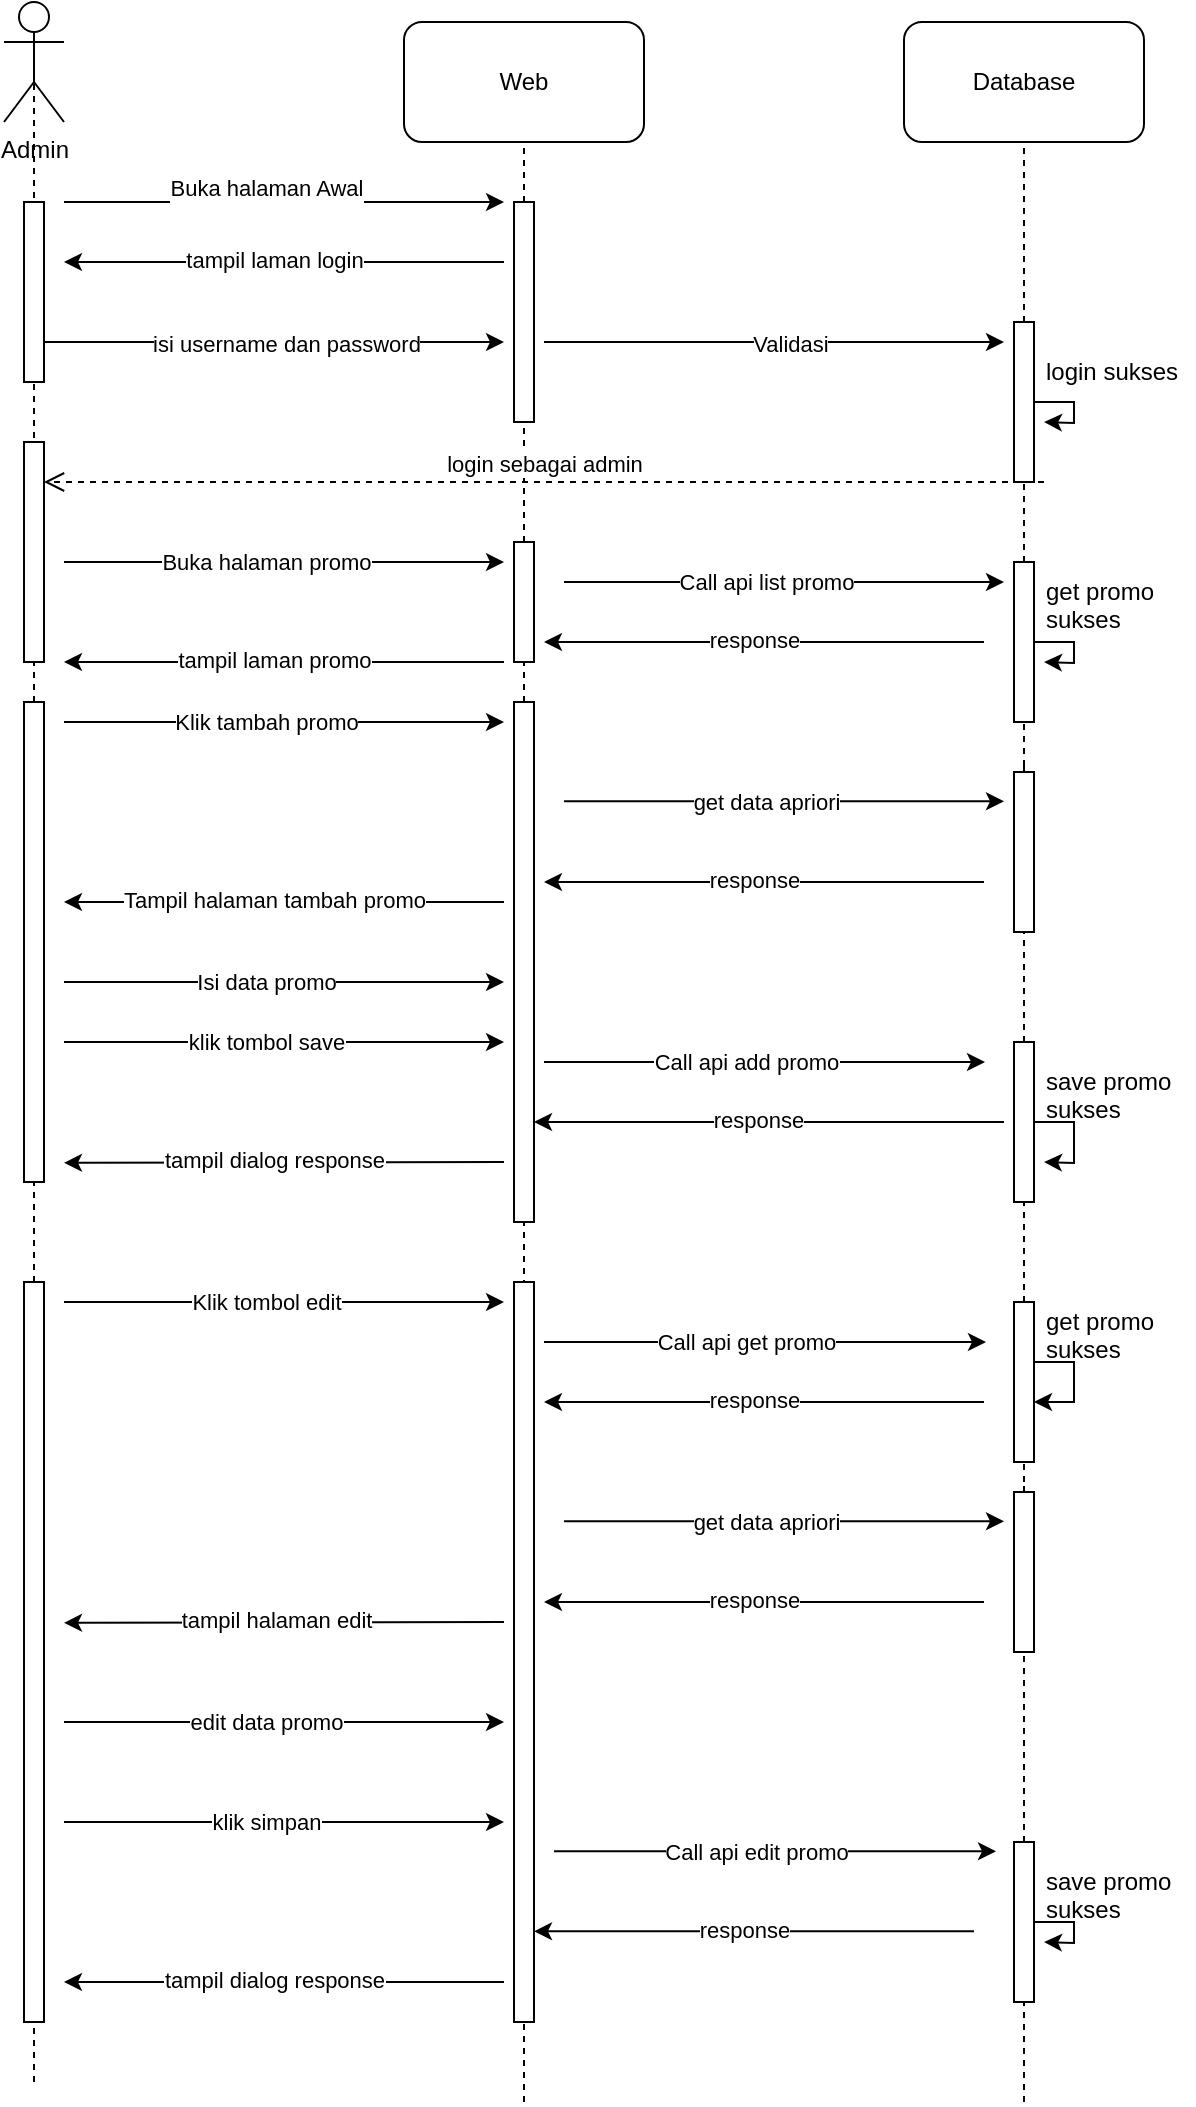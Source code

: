 <mxfile version="24.6.4" type="github">
  <diagram name="Page-1" id="vzhOR2eHgaGLr1CNi9pj">
    <mxGraphModel dx="1430" dy="782" grid="1" gridSize="10" guides="1" tooltips="1" connect="1" arrows="1" fold="1" page="1" pageScale="1" pageWidth="850" pageHeight="1100" math="0" shadow="0">
      <root>
        <mxCell id="0" />
        <mxCell id="1" parent="0" />
        <mxCell id="qMm-3vZ8i6C3AjNv5jlR-77" value="&lt;div&gt;Admin&lt;/div&gt;&lt;div&gt;&lt;br&gt;&lt;/div&gt;" style="shape=umlActor;verticalLabelPosition=bottom;verticalAlign=top;html=1;outlineConnect=0;" vertex="1" parent="1">
          <mxGeometry x="70" width="30" height="60" as="geometry" />
        </mxCell>
        <mxCell id="qMm-3vZ8i6C3AjNv5jlR-78" value="" style="endArrow=none;dashed=1;html=1;rounded=0;entryX=0.5;entryY=0.5;entryDx=0;entryDy=0;entryPerimeter=0;" edge="1" parent="1" source="qMm-3vZ8i6C3AjNv5jlR-120" target="qMm-3vZ8i6C3AjNv5jlR-77">
          <mxGeometry width="50" height="50" relative="1" as="geometry">
            <mxPoint x="85" y="580" as="sourcePoint" />
            <mxPoint x="320" y="80" as="targetPoint" />
          </mxGeometry>
        </mxCell>
        <mxCell id="qMm-3vZ8i6C3AjNv5jlR-79" value="" style="rounded=0;whiteSpace=wrap;html=1;" vertex="1" parent="1">
          <mxGeometry x="80" y="100" width="10" height="90" as="geometry" />
        </mxCell>
        <mxCell id="qMm-3vZ8i6C3AjNv5jlR-80" value="" style="endArrow=classic;html=1;rounded=0;" edge="1" parent="1">
          <mxGeometry width="50" height="50" relative="1" as="geometry">
            <mxPoint x="100" y="100" as="sourcePoint" />
            <mxPoint x="320" y="100" as="targetPoint" />
          </mxGeometry>
        </mxCell>
        <mxCell id="qMm-3vZ8i6C3AjNv5jlR-81" value="&lt;div&gt;Buka halaman Awal&lt;/div&gt;&lt;div&gt;&lt;br&gt;&lt;/div&gt;" style="edgeLabel;html=1;align=center;verticalAlign=middle;resizable=0;points=[];" connectable="0" vertex="1" parent="qMm-3vZ8i6C3AjNv5jlR-80">
          <mxGeometry x="-0.305" relative="1" as="geometry">
            <mxPoint x="24" as="offset" />
          </mxGeometry>
        </mxCell>
        <mxCell id="qMm-3vZ8i6C3AjNv5jlR-82" value="Web" style="rounded=1;whiteSpace=wrap;html=1;" vertex="1" parent="1">
          <mxGeometry x="270" y="10" width="120" height="60" as="geometry" />
        </mxCell>
        <mxCell id="qMm-3vZ8i6C3AjNv5jlR-83" value="" style="endArrow=none;dashed=1;html=1;rounded=0;entryX=0.5;entryY=1;entryDx=0;entryDy=0;" edge="1" parent="1" source="qMm-3vZ8i6C3AjNv5jlR-85" target="qMm-3vZ8i6C3AjNv5jlR-82">
          <mxGeometry width="50" height="50" relative="1" as="geometry">
            <mxPoint x="330" y="330" as="sourcePoint" />
            <mxPoint x="340" y="90" as="targetPoint" />
          </mxGeometry>
        </mxCell>
        <mxCell id="qMm-3vZ8i6C3AjNv5jlR-84" value="" style="endArrow=none;dashed=1;html=1;rounded=0;entryX=0.5;entryY=1;entryDx=0;entryDy=0;" edge="1" parent="1" source="qMm-3vZ8i6C3AjNv5jlR-100" target="qMm-3vZ8i6C3AjNv5jlR-85">
          <mxGeometry width="50" height="50" relative="1" as="geometry">
            <mxPoint x="330" y="440" as="sourcePoint" />
            <mxPoint x="330" y="70" as="targetPoint" />
          </mxGeometry>
        </mxCell>
        <mxCell id="qMm-3vZ8i6C3AjNv5jlR-85" value="" style="rounded=0;whiteSpace=wrap;html=1;" vertex="1" parent="1">
          <mxGeometry x="325" y="100" width="10" height="110" as="geometry" />
        </mxCell>
        <mxCell id="qMm-3vZ8i6C3AjNv5jlR-86" value="Database" style="rounded=1;whiteSpace=wrap;html=1;" vertex="1" parent="1">
          <mxGeometry x="520" y="10" width="120" height="60" as="geometry" />
        </mxCell>
        <mxCell id="qMm-3vZ8i6C3AjNv5jlR-87" value="" style="endArrow=none;dashed=1;html=1;rounded=0;entryX=0.5;entryY=1;entryDx=0;entryDy=0;" edge="1" parent="1" source="qMm-3vZ8i6C3AjNv5jlR-89" target="qMm-3vZ8i6C3AjNv5jlR-86">
          <mxGeometry width="50" height="50" relative="1" as="geometry">
            <mxPoint x="580" y="390" as="sourcePoint" />
            <mxPoint x="440" y="160" as="targetPoint" />
          </mxGeometry>
        </mxCell>
        <mxCell id="qMm-3vZ8i6C3AjNv5jlR-88" style="edgeStyle=orthogonalEdgeStyle;rounded=0;orthogonalLoop=1;jettySize=auto;html=1;" edge="1" parent="1" source="qMm-3vZ8i6C3AjNv5jlR-89">
          <mxGeometry relative="1" as="geometry">
            <mxPoint x="590" y="210" as="targetPoint" />
          </mxGeometry>
        </mxCell>
        <mxCell id="qMm-3vZ8i6C3AjNv5jlR-89" value="" style="rounded=0;whiteSpace=wrap;html=1;" vertex="1" parent="1">
          <mxGeometry x="575" y="160" width="10" height="80" as="geometry" />
        </mxCell>
        <mxCell id="qMm-3vZ8i6C3AjNv5jlR-90" value="" style="endArrow=classic;html=1;rounded=0;" edge="1" parent="1">
          <mxGeometry width="50" height="50" relative="1" as="geometry">
            <mxPoint x="90" y="170" as="sourcePoint" />
            <mxPoint x="320" y="170" as="targetPoint" />
          </mxGeometry>
        </mxCell>
        <mxCell id="qMm-3vZ8i6C3AjNv5jlR-91" value="isi username dan password" style="edgeLabel;html=1;align=center;verticalAlign=middle;resizable=0;points=[];" connectable="0" vertex="1" parent="qMm-3vZ8i6C3AjNv5jlR-90">
          <mxGeometry x="0.049" y="-1" relative="1" as="geometry">
            <mxPoint as="offset" />
          </mxGeometry>
        </mxCell>
        <mxCell id="qMm-3vZ8i6C3AjNv5jlR-92" value="" style="rounded=0;whiteSpace=wrap;html=1;" vertex="1" parent="1">
          <mxGeometry x="80" y="220" width="10" height="110" as="geometry" />
        </mxCell>
        <mxCell id="qMm-3vZ8i6C3AjNv5jlR-93" value="" style="endArrow=classic;html=1;rounded=0;" edge="1" parent="1">
          <mxGeometry width="50" height="50" relative="1" as="geometry">
            <mxPoint x="320" y="130" as="sourcePoint" />
            <mxPoint x="100" y="130" as="targetPoint" />
          </mxGeometry>
        </mxCell>
        <mxCell id="qMm-3vZ8i6C3AjNv5jlR-94" value="&lt;div&gt;tampil laman login&lt;/div&gt;" style="edgeLabel;html=1;align=center;verticalAlign=middle;resizable=0;points=[];" connectable="0" vertex="1" parent="qMm-3vZ8i6C3AjNv5jlR-93">
          <mxGeometry x="0.049" y="-1" relative="1" as="geometry">
            <mxPoint as="offset" />
          </mxGeometry>
        </mxCell>
        <mxCell id="qMm-3vZ8i6C3AjNv5jlR-95" value="" style="endArrow=classic;html=1;rounded=0;" edge="1" parent="1">
          <mxGeometry width="50" height="50" relative="1" as="geometry">
            <mxPoint x="340" y="170" as="sourcePoint" />
            <mxPoint x="570" y="170" as="targetPoint" />
          </mxGeometry>
        </mxCell>
        <mxCell id="qMm-3vZ8i6C3AjNv5jlR-96" value="&lt;div&gt;Validasi&lt;/div&gt;" style="edgeLabel;html=1;align=center;verticalAlign=middle;resizable=0;points=[];" connectable="0" vertex="1" parent="qMm-3vZ8i6C3AjNv5jlR-95">
          <mxGeometry x="-0.372" y="-1" relative="1" as="geometry">
            <mxPoint x="51" as="offset" />
          </mxGeometry>
        </mxCell>
        <mxCell id="qMm-3vZ8i6C3AjNv5jlR-97" value="" style="endArrow=none;dashed=1;html=1;rounded=0;entryX=0.5;entryY=1;entryDx=0;entryDy=0;" edge="1" parent="1" source="qMm-3vZ8i6C3AjNv5jlR-129" target="qMm-3vZ8i6C3AjNv5jlR-89">
          <mxGeometry width="50" height="50" relative="1" as="geometry">
            <mxPoint x="580" y="580" as="sourcePoint" />
            <mxPoint x="320" y="190" as="targetPoint" />
          </mxGeometry>
        </mxCell>
        <mxCell id="qMm-3vZ8i6C3AjNv5jlR-98" value="login sukses" style="text;strokeColor=none;fillColor=none;align=left;verticalAlign=middle;spacingLeft=4;spacingRight=4;overflow=hidden;points=[[0,0.5],[1,0.5]];portConstraint=eastwest;rotatable=0;whiteSpace=wrap;html=1;" vertex="1" parent="1">
          <mxGeometry x="585" y="170" width="80" height="30" as="geometry" />
        </mxCell>
        <mxCell id="qMm-3vZ8i6C3AjNv5jlR-99" value="" style="endArrow=none;dashed=1;html=1;rounded=0;entryX=0.5;entryY=1;entryDx=0;entryDy=0;" edge="1" parent="1" source="qMm-3vZ8i6C3AjNv5jlR-109" target="qMm-3vZ8i6C3AjNv5jlR-100">
          <mxGeometry width="50" height="50" relative="1" as="geometry">
            <mxPoint x="330" y="440" as="sourcePoint" />
            <mxPoint x="330" y="180" as="targetPoint" />
          </mxGeometry>
        </mxCell>
        <mxCell id="qMm-3vZ8i6C3AjNv5jlR-100" value="" style="rounded=0;whiteSpace=wrap;html=1;" vertex="1" parent="1">
          <mxGeometry x="325" y="270" width="10" height="60" as="geometry" />
        </mxCell>
        <mxCell id="qMm-3vZ8i6C3AjNv5jlR-101" value="&lt;div&gt;login sebagai admin&lt;/div&gt;" style="html=1;verticalAlign=bottom;endArrow=open;dashed=1;endSize=8;curved=0;rounded=0;entryX=1;entryY=0;entryDx=0;entryDy=0;" edge="1" parent="1">
          <mxGeometry relative="1" as="geometry">
            <mxPoint x="590" y="240" as="sourcePoint" />
            <mxPoint x="90" y="240" as="targetPoint" />
          </mxGeometry>
        </mxCell>
        <mxCell id="qMm-3vZ8i6C3AjNv5jlR-102" value="" style="endArrow=classic;html=1;rounded=0;" edge="1" parent="1">
          <mxGeometry width="50" height="50" relative="1" as="geometry">
            <mxPoint x="100" y="280" as="sourcePoint" />
            <mxPoint x="320" y="280" as="targetPoint" />
          </mxGeometry>
        </mxCell>
        <mxCell id="qMm-3vZ8i6C3AjNv5jlR-103" value="&lt;div&gt;Buka halaman promo&lt;br&gt;&lt;/div&gt;" style="edgeLabel;html=1;align=center;verticalAlign=middle;resizable=0;points=[];" connectable="0" vertex="1" parent="qMm-3vZ8i6C3AjNv5jlR-102">
          <mxGeometry x="-0.305" relative="1" as="geometry">
            <mxPoint x="24" as="offset" />
          </mxGeometry>
        </mxCell>
        <mxCell id="qMm-3vZ8i6C3AjNv5jlR-104" value="" style="endArrow=classic;html=1;rounded=0;" edge="1" parent="1">
          <mxGeometry width="50" height="50" relative="1" as="geometry">
            <mxPoint x="320" y="330" as="sourcePoint" />
            <mxPoint x="100" y="330" as="targetPoint" />
          </mxGeometry>
        </mxCell>
        <mxCell id="qMm-3vZ8i6C3AjNv5jlR-105" value="&lt;div&gt;tampil laman promo&lt;/div&gt;" style="edgeLabel;html=1;align=center;verticalAlign=middle;resizable=0;points=[];" connectable="0" vertex="1" parent="qMm-3vZ8i6C3AjNv5jlR-104">
          <mxGeometry x="0.049" y="-1" relative="1" as="geometry">
            <mxPoint as="offset" />
          </mxGeometry>
        </mxCell>
        <mxCell id="qMm-3vZ8i6C3AjNv5jlR-106" value="" style="endArrow=classic;html=1;rounded=0;" edge="1" parent="1">
          <mxGeometry width="50" height="50" relative="1" as="geometry">
            <mxPoint x="100" y="360" as="sourcePoint" />
            <mxPoint x="320" y="360" as="targetPoint" />
          </mxGeometry>
        </mxCell>
        <mxCell id="qMm-3vZ8i6C3AjNv5jlR-107" value="Klik tambah promo" style="edgeLabel;html=1;align=center;verticalAlign=middle;resizable=0;points=[];" connectable="0" vertex="1" parent="qMm-3vZ8i6C3AjNv5jlR-106">
          <mxGeometry x="-0.305" relative="1" as="geometry">
            <mxPoint x="24" as="offset" />
          </mxGeometry>
        </mxCell>
        <mxCell id="qMm-3vZ8i6C3AjNv5jlR-108" value="" style="endArrow=none;dashed=1;html=1;rounded=0;entryX=0.5;entryY=1;entryDx=0;entryDy=0;" edge="1" parent="1">
          <mxGeometry width="50" height="50" relative="1" as="geometry">
            <mxPoint x="330" y="1050" as="sourcePoint" />
            <mxPoint x="330" y="610" as="targetPoint" />
          </mxGeometry>
        </mxCell>
        <mxCell id="qMm-3vZ8i6C3AjNv5jlR-109" value="" style="rounded=0;whiteSpace=wrap;html=1;" vertex="1" parent="1">
          <mxGeometry x="325" y="350" width="10" height="260" as="geometry" />
        </mxCell>
        <mxCell id="qMm-3vZ8i6C3AjNv5jlR-110" value="" style="endArrow=classic;html=1;rounded=0;" edge="1" parent="1">
          <mxGeometry width="50" height="50" relative="1" as="geometry">
            <mxPoint x="320" y="450" as="sourcePoint" />
            <mxPoint x="100" y="450" as="targetPoint" />
          </mxGeometry>
        </mxCell>
        <mxCell id="qMm-3vZ8i6C3AjNv5jlR-111" value="Tampil halaman tambah promo" style="edgeLabel;html=1;align=center;verticalAlign=middle;resizable=0;points=[];" connectable="0" vertex="1" parent="qMm-3vZ8i6C3AjNv5jlR-110">
          <mxGeometry x="0.049" y="-1" relative="1" as="geometry">
            <mxPoint as="offset" />
          </mxGeometry>
        </mxCell>
        <mxCell id="qMm-3vZ8i6C3AjNv5jlR-112" value="" style="endArrow=classic;html=1;rounded=0;" edge="1" parent="1">
          <mxGeometry width="50" height="50" relative="1" as="geometry">
            <mxPoint x="100" y="490" as="sourcePoint" />
            <mxPoint x="320" y="490" as="targetPoint" />
          </mxGeometry>
        </mxCell>
        <mxCell id="qMm-3vZ8i6C3AjNv5jlR-113" value="&lt;div&gt;Isi data promo&lt;/div&gt;" style="edgeLabel;html=1;align=center;verticalAlign=middle;resizable=0;points=[];" connectable="0" vertex="1" parent="qMm-3vZ8i6C3AjNv5jlR-112">
          <mxGeometry x="-0.305" relative="1" as="geometry">
            <mxPoint x="24" as="offset" />
          </mxGeometry>
        </mxCell>
        <mxCell id="qMm-3vZ8i6C3AjNv5jlR-114" value="" style="endArrow=classic;html=1;rounded=0;" edge="1" parent="1">
          <mxGeometry width="50" height="50" relative="1" as="geometry">
            <mxPoint x="100" y="520" as="sourcePoint" />
            <mxPoint x="320" y="520" as="targetPoint" />
          </mxGeometry>
        </mxCell>
        <mxCell id="qMm-3vZ8i6C3AjNv5jlR-115" value="&lt;div&gt;klik tombol save&lt;/div&gt;" style="edgeLabel;html=1;align=center;verticalAlign=middle;resizable=0;points=[];" connectable="0" vertex="1" parent="qMm-3vZ8i6C3AjNv5jlR-114">
          <mxGeometry x="-0.305" relative="1" as="geometry">
            <mxPoint x="24" as="offset" />
          </mxGeometry>
        </mxCell>
        <mxCell id="qMm-3vZ8i6C3AjNv5jlR-116" value="" style="endArrow=none;dashed=1;html=1;rounded=0;entryX=0.5;entryY=1;entryDx=0;entryDy=0;" edge="1" parent="1" source="qMm-3vZ8i6C3AjNv5jlR-147" target="qMm-3vZ8i6C3AjNv5jlR-118">
          <mxGeometry width="50" height="50" relative="1" as="geometry">
            <mxPoint x="580" y="840" as="sourcePoint" />
            <mxPoint x="580" y="290" as="targetPoint" />
          </mxGeometry>
        </mxCell>
        <mxCell id="qMm-3vZ8i6C3AjNv5jlR-117" style="edgeStyle=orthogonalEdgeStyle;rounded=0;orthogonalLoop=1;jettySize=auto;html=1;" edge="1" parent="1" source="qMm-3vZ8i6C3AjNv5jlR-118">
          <mxGeometry relative="1" as="geometry">
            <mxPoint x="590" y="580" as="targetPoint" />
          </mxGeometry>
        </mxCell>
        <mxCell id="qMm-3vZ8i6C3AjNv5jlR-118" value="" style="rounded=0;whiteSpace=wrap;html=1;" vertex="1" parent="1">
          <mxGeometry x="575" y="520" width="10" height="80" as="geometry" />
        </mxCell>
        <mxCell id="qMm-3vZ8i6C3AjNv5jlR-119" value="" style="endArrow=none;dashed=1;html=1;rounded=0;entryX=0.5;entryY=0.5;entryDx=0;entryDy=0;entryPerimeter=0;" edge="1" parent="1" source="qMm-3vZ8i6C3AjNv5jlR-133" target="qMm-3vZ8i6C3AjNv5jlR-120">
          <mxGeometry width="50" height="50" relative="1" as="geometry">
            <mxPoint x="85" y="790" as="sourcePoint" />
            <mxPoint x="85" y="30" as="targetPoint" />
          </mxGeometry>
        </mxCell>
        <mxCell id="qMm-3vZ8i6C3AjNv5jlR-120" value="" style="rounded=0;whiteSpace=wrap;html=1;" vertex="1" parent="1">
          <mxGeometry x="80" y="350" width="10" height="240" as="geometry" />
        </mxCell>
        <mxCell id="qMm-3vZ8i6C3AjNv5jlR-121" value="" style="endArrow=classic;html=1;rounded=0;entryX=-0.45;entryY=0.125;entryDx=0;entryDy=0;entryPerimeter=0;" edge="1" parent="1">
          <mxGeometry width="50" height="50" relative="1" as="geometry">
            <mxPoint x="340" y="530" as="sourcePoint" />
            <mxPoint x="560.5" y="530" as="targetPoint" />
          </mxGeometry>
        </mxCell>
        <mxCell id="qMm-3vZ8i6C3AjNv5jlR-122" value="&lt;div&gt;Call api add promo&lt;/div&gt;" style="edgeLabel;html=1;align=center;verticalAlign=middle;resizable=0;points=[];" connectable="0" vertex="1" parent="qMm-3vZ8i6C3AjNv5jlR-121">
          <mxGeometry x="-0.305" relative="1" as="geometry">
            <mxPoint x="24" as="offset" />
          </mxGeometry>
        </mxCell>
        <mxCell id="qMm-3vZ8i6C3AjNv5jlR-123" value="" style="endArrow=classic;html=1;rounded=0;exitX=0;exitY=0.5;exitDx=0;exitDy=0;" edge="1" parent="1">
          <mxGeometry width="50" height="50" relative="1" as="geometry">
            <mxPoint x="570" y="560" as="sourcePoint" />
            <mxPoint x="335" y="560" as="targetPoint" />
          </mxGeometry>
        </mxCell>
        <mxCell id="qMm-3vZ8i6C3AjNv5jlR-124" value="response" style="edgeLabel;html=1;align=center;verticalAlign=middle;resizable=0;points=[];" connectable="0" vertex="1" parent="qMm-3vZ8i6C3AjNv5jlR-123">
          <mxGeometry x="0.049" y="-1" relative="1" as="geometry">
            <mxPoint as="offset" />
          </mxGeometry>
        </mxCell>
        <mxCell id="qMm-3vZ8i6C3AjNv5jlR-125" value="" style="endArrow=classic;html=1;rounded=0;" edge="1" parent="1">
          <mxGeometry width="50" height="50" relative="1" as="geometry">
            <mxPoint x="320" y="580" as="sourcePoint" />
            <mxPoint x="100" y="580.42" as="targetPoint" />
          </mxGeometry>
        </mxCell>
        <mxCell id="qMm-3vZ8i6C3AjNv5jlR-126" value="tampil dialog response" style="edgeLabel;html=1;align=center;verticalAlign=middle;resizable=0;points=[];" connectable="0" vertex="1" parent="qMm-3vZ8i6C3AjNv5jlR-125">
          <mxGeometry x="0.049" y="-1" relative="1" as="geometry">
            <mxPoint as="offset" />
          </mxGeometry>
        </mxCell>
        <mxCell id="qMm-3vZ8i6C3AjNv5jlR-127" value="" style="endArrow=none;dashed=1;html=1;rounded=0;entryX=0.5;entryY=1;entryDx=0;entryDy=0;" edge="1" parent="1" source="qMm-3vZ8i6C3AjNv5jlR-167">
          <mxGeometry width="50" height="50" relative="1" as="geometry">
            <mxPoint x="580" y="480" as="sourcePoint" />
            <mxPoint x="580" y="380" as="targetPoint" />
          </mxGeometry>
        </mxCell>
        <mxCell id="qMm-3vZ8i6C3AjNv5jlR-128" style="edgeStyle=orthogonalEdgeStyle;rounded=0;orthogonalLoop=1;jettySize=auto;html=1;" edge="1" parent="1" source="qMm-3vZ8i6C3AjNv5jlR-129">
          <mxGeometry relative="1" as="geometry">
            <mxPoint x="590" y="330" as="targetPoint" />
          </mxGeometry>
        </mxCell>
        <mxCell id="qMm-3vZ8i6C3AjNv5jlR-129" value="" style="rounded=0;whiteSpace=wrap;html=1;" vertex="1" parent="1">
          <mxGeometry x="575" y="280" width="10" height="80" as="geometry" />
        </mxCell>
        <mxCell id="qMm-3vZ8i6C3AjNv5jlR-130" value="" style="endArrow=classic;html=1;rounded=0;" edge="1" parent="1">
          <mxGeometry width="50" height="50" relative="1" as="geometry">
            <mxPoint x="350" y="290" as="sourcePoint" />
            <mxPoint x="570" y="290" as="targetPoint" />
          </mxGeometry>
        </mxCell>
        <mxCell id="qMm-3vZ8i6C3AjNv5jlR-131" value="Call api list promo" style="edgeLabel;html=1;align=center;verticalAlign=middle;resizable=0;points=[];" connectable="0" vertex="1" parent="qMm-3vZ8i6C3AjNv5jlR-130">
          <mxGeometry x="-0.305" relative="1" as="geometry">
            <mxPoint x="24" as="offset" />
          </mxGeometry>
        </mxCell>
        <mxCell id="qMm-3vZ8i6C3AjNv5jlR-132" value="" style="endArrow=none;dashed=1;html=1;rounded=0;entryX=0.5;entryY=0.5;entryDx=0;entryDy=0;entryPerimeter=0;" edge="1" parent="1" target="qMm-3vZ8i6C3AjNv5jlR-133">
          <mxGeometry width="50" height="50" relative="1" as="geometry">
            <mxPoint x="85" y="1040" as="sourcePoint" />
            <mxPoint x="85" y="505" as="targetPoint" />
          </mxGeometry>
        </mxCell>
        <mxCell id="qMm-3vZ8i6C3AjNv5jlR-133" value="" style="rounded=0;whiteSpace=wrap;html=1;" vertex="1" parent="1">
          <mxGeometry x="80" y="640" width="10" height="370" as="geometry" />
        </mxCell>
        <mxCell id="qMm-3vZ8i6C3AjNv5jlR-134" value="" style="endArrow=none;dashed=1;html=1;rounded=0;entryX=0.5;entryY=1;entryDx=0;entryDy=0;" edge="1" parent="1">
          <mxGeometry width="50" height="50" relative="1" as="geometry">
            <mxPoint x="330" y="990" as="sourcePoint" />
            <mxPoint x="330" y="950" as="targetPoint" />
          </mxGeometry>
        </mxCell>
        <mxCell id="qMm-3vZ8i6C3AjNv5jlR-135" value="" style="rounded=0;whiteSpace=wrap;html=1;" vertex="1" parent="1">
          <mxGeometry x="325" y="640" width="10" height="370" as="geometry" />
        </mxCell>
        <mxCell id="qMm-3vZ8i6C3AjNv5jlR-136" value="" style="endArrow=classic;html=1;rounded=0;" edge="1" parent="1">
          <mxGeometry width="50" height="50" relative="1" as="geometry">
            <mxPoint x="100" y="650" as="sourcePoint" />
            <mxPoint x="320" y="650" as="targetPoint" />
          </mxGeometry>
        </mxCell>
        <mxCell id="qMm-3vZ8i6C3AjNv5jlR-137" value="&lt;div&gt;Klik tombol edit&lt;/div&gt;" style="edgeLabel;html=1;align=center;verticalAlign=middle;resizable=0;points=[];" connectable="0" vertex="1" parent="qMm-3vZ8i6C3AjNv5jlR-136">
          <mxGeometry x="-0.305" relative="1" as="geometry">
            <mxPoint x="24" as="offset" />
          </mxGeometry>
        </mxCell>
        <mxCell id="qMm-3vZ8i6C3AjNv5jlR-138" value="" style="endArrow=classic;html=1;rounded=0;" edge="1" parent="1">
          <mxGeometry width="50" height="50" relative="1" as="geometry">
            <mxPoint x="560" y="320" as="sourcePoint" />
            <mxPoint x="340" y="320" as="targetPoint" />
          </mxGeometry>
        </mxCell>
        <mxCell id="qMm-3vZ8i6C3AjNv5jlR-139" value="response" style="edgeLabel;html=1;align=center;verticalAlign=middle;resizable=0;points=[];" connectable="0" vertex="1" parent="qMm-3vZ8i6C3AjNv5jlR-138">
          <mxGeometry x="0.049" y="-1" relative="1" as="geometry">
            <mxPoint as="offset" />
          </mxGeometry>
        </mxCell>
        <mxCell id="qMm-3vZ8i6C3AjNv5jlR-140" value="" style="endArrow=classic;html=1;rounded=0;" edge="1" parent="1">
          <mxGeometry width="50" height="50" relative="1" as="geometry">
            <mxPoint x="320" y="810" as="sourcePoint" />
            <mxPoint x="100" y="810.42" as="targetPoint" />
          </mxGeometry>
        </mxCell>
        <mxCell id="qMm-3vZ8i6C3AjNv5jlR-141" value="&lt;div&gt;tampil halaman edit&lt;br&gt;&lt;/div&gt;" style="edgeLabel;html=1;align=center;verticalAlign=middle;resizable=0;points=[];" connectable="0" vertex="1" parent="qMm-3vZ8i6C3AjNv5jlR-140">
          <mxGeometry x="0.049" y="-1" relative="1" as="geometry">
            <mxPoint x="1" as="offset" />
          </mxGeometry>
        </mxCell>
        <mxCell id="qMm-3vZ8i6C3AjNv5jlR-142" value="" style="endArrow=classic;html=1;rounded=0;entryX=-0.45;entryY=0.125;entryDx=0;entryDy=0;entryPerimeter=0;" edge="1" parent="1">
          <mxGeometry width="50" height="50" relative="1" as="geometry">
            <mxPoint x="340" y="670" as="sourcePoint" />
            <mxPoint x="561" y="670" as="targetPoint" />
          </mxGeometry>
        </mxCell>
        <mxCell id="qMm-3vZ8i6C3AjNv5jlR-143" value="Call api get promo" style="edgeLabel;html=1;align=center;verticalAlign=middle;resizable=0;points=[];" connectable="0" vertex="1" parent="qMm-3vZ8i6C3AjNv5jlR-142">
          <mxGeometry x="-0.305" relative="1" as="geometry">
            <mxPoint x="24" as="offset" />
          </mxGeometry>
        </mxCell>
        <mxCell id="qMm-3vZ8i6C3AjNv5jlR-144" value="" style="endArrow=classic;html=1;rounded=0;" edge="1" parent="1">
          <mxGeometry width="50" height="50" relative="1" as="geometry">
            <mxPoint x="560" y="700" as="sourcePoint" />
            <mxPoint x="340" y="700" as="targetPoint" />
          </mxGeometry>
        </mxCell>
        <mxCell id="qMm-3vZ8i6C3AjNv5jlR-145" value="response" style="edgeLabel;html=1;align=center;verticalAlign=middle;resizable=0;points=[];" connectable="0" vertex="1" parent="qMm-3vZ8i6C3AjNv5jlR-144">
          <mxGeometry x="0.049" y="-1" relative="1" as="geometry">
            <mxPoint as="offset" />
          </mxGeometry>
        </mxCell>
        <mxCell id="qMm-3vZ8i6C3AjNv5jlR-146" value="" style="endArrow=none;dashed=1;html=1;rounded=0;entryX=0.5;entryY=1;entryDx=0;entryDy=0;" edge="1" parent="1" source="qMm-3vZ8i6C3AjNv5jlR-152" target="qMm-3vZ8i6C3AjNv5jlR-147">
          <mxGeometry width="50" height="50" relative="1" as="geometry">
            <mxPoint x="580" y="840" as="sourcePoint" />
            <mxPoint x="580" y="590" as="targetPoint" />
          </mxGeometry>
        </mxCell>
        <mxCell id="qMm-3vZ8i6C3AjNv5jlR-147" value="" style="rounded=0;whiteSpace=wrap;html=1;" vertex="1" parent="1">
          <mxGeometry x="575" y="650" width="10" height="80" as="geometry" />
        </mxCell>
        <mxCell id="qMm-3vZ8i6C3AjNv5jlR-148" value="" style="endArrow=classic;html=1;rounded=0;" edge="1" parent="1">
          <mxGeometry width="50" height="50" relative="1" as="geometry">
            <mxPoint x="100" y="860" as="sourcePoint" />
            <mxPoint x="320" y="860" as="targetPoint" />
          </mxGeometry>
        </mxCell>
        <mxCell id="qMm-3vZ8i6C3AjNv5jlR-149" value="&lt;div&gt;edit data promo&lt;/div&gt;" style="edgeLabel;html=1;align=center;verticalAlign=middle;resizable=0;points=[];" connectable="0" vertex="1" parent="qMm-3vZ8i6C3AjNv5jlR-148">
          <mxGeometry x="-0.305" relative="1" as="geometry">
            <mxPoint x="24" as="offset" />
          </mxGeometry>
        </mxCell>
        <mxCell id="qMm-3vZ8i6C3AjNv5jlR-150" value="" style="endArrow=none;dashed=1;html=1;rounded=0;entryX=0.5;entryY=1;entryDx=0;entryDy=0;" edge="1" parent="1" target="qMm-3vZ8i6C3AjNv5jlR-152">
          <mxGeometry width="50" height="50" relative="1" as="geometry">
            <mxPoint x="580" y="1050" as="sourcePoint" />
            <mxPoint x="580" y="680" as="targetPoint" />
          </mxGeometry>
        </mxCell>
        <mxCell id="qMm-3vZ8i6C3AjNv5jlR-151" style="edgeStyle=orthogonalEdgeStyle;rounded=0;orthogonalLoop=1;jettySize=auto;html=1;" edge="1" parent="1" source="qMm-3vZ8i6C3AjNv5jlR-152">
          <mxGeometry relative="1" as="geometry">
            <mxPoint x="590" y="970" as="targetPoint" />
          </mxGeometry>
        </mxCell>
        <mxCell id="qMm-3vZ8i6C3AjNv5jlR-152" value="" style="rounded=0;whiteSpace=wrap;html=1;" vertex="1" parent="1">
          <mxGeometry x="575" y="920" width="10" height="80" as="geometry" />
        </mxCell>
        <mxCell id="qMm-3vZ8i6C3AjNv5jlR-153" value="" style="endArrow=classic;html=1;rounded=0;entryX=-0.45;entryY=0.125;entryDx=0;entryDy=0;entryPerimeter=0;" edge="1" parent="1">
          <mxGeometry width="50" height="50" relative="1" as="geometry">
            <mxPoint x="345" y="924.66" as="sourcePoint" />
            <mxPoint x="566" y="924.66" as="targetPoint" />
          </mxGeometry>
        </mxCell>
        <mxCell id="qMm-3vZ8i6C3AjNv5jlR-154" value="&lt;div&gt;Call api edit promo&lt;/div&gt;" style="edgeLabel;html=1;align=center;verticalAlign=middle;resizable=0;points=[];" connectable="0" vertex="1" parent="qMm-3vZ8i6C3AjNv5jlR-153">
          <mxGeometry x="-0.305" relative="1" as="geometry">
            <mxPoint x="24" as="offset" />
          </mxGeometry>
        </mxCell>
        <mxCell id="qMm-3vZ8i6C3AjNv5jlR-155" value="" style="endArrow=classic;html=1;rounded=0;" edge="1" parent="1">
          <mxGeometry width="50" height="50" relative="1" as="geometry">
            <mxPoint x="555" y="964.66" as="sourcePoint" />
            <mxPoint x="335" y="964.66" as="targetPoint" />
          </mxGeometry>
        </mxCell>
        <mxCell id="qMm-3vZ8i6C3AjNv5jlR-156" value="response" style="edgeLabel;html=1;align=center;verticalAlign=middle;resizable=0;points=[];" connectable="0" vertex="1" parent="qMm-3vZ8i6C3AjNv5jlR-155">
          <mxGeometry x="0.049" y="-1" relative="1" as="geometry">
            <mxPoint as="offset" />
          </mxGeometry>
        </mxCell>
        <mxCell id="qMm-3vZ8i6C3AjNv5jlR-157" value="" style="endArrow=classic;html=1;rounded=0;" edge="1" parent="1">
          <mxGeometry width="50" height="50" relative="1" as="geometry">
            <mxPoint x="100" y="910" as="sourcePoint" />
            <mxPoint x="320" y="910" as="targetPoint" />
          </mxGeometry>
        </mxCell>
        <mxCell id="qMm-3vZ8i6C3AjNv5jlR-158" value="&lt;div&gt;klik simpan&lt;/div&gt;" style="edgeLabel;html=1;align=center;verticalAlign=middle;resizable=0;points=[];" connectable="0" vertex="1" parent="qMm-3vZ8i6C3AjNv5jlR-157">
          <mxGeometry x="-0.305" relative="1" as="geometry">
            <mxPoint x="24" as="offset" />
          </mxGeometry>
        </mxCell>
        <mxCell id="qMm-3vZ8i6C3AjNv5jlR-159" value="" style="endArrow=classic;html=1;rounded=0;" edge="1" parent="1">
          <mxGeometry width="50" height="50" relative="1" as="geometry">
            <mxPoint x="320" y="990" as="sourcePoint" />
            <mxPoint x="100" y="990" as="targetPoint" />
          </mxGeometry>
        </mxCell>
        <mxCell id="qMm-3vZ8i6C3AjNv5jlR-160" value="tampil dialog response" style="edgeLabel;html=1;align=center;verticalAlign=middle;resizable=0;points=[];" connectable="0" vertex="1" parent="qMm-3vZ8i6C3AjNv5jlR-159">
          <mxGeometry x="0.049" y="-1" relative="1" as="geometry">
            <mxPoint as="offset" />
          </mxGeometry>
        </mxCell>
        <mxCell id="qMm-3vZ8i6C3AjNv5jlR-161" value="get promo sukses" style="text;strokeColor=none;fillColor=none;align=left;verticalAlign=middle;spacingLeft=4;spacingRight=4;overflow=hidden;points=[[0,0.5],[1,0.5]];portConstraint=eastwest;rotatable=0;whiteSpace=wrap;html=1;" vertex="1" parent="1">
          <mxGeometry x="585" y="285" width="80" height="30" as="geometry" />
        </mxCell>
        <mxCell id="qMm-3vZ8i6C3AjNv5jlR-162" value="save promo sukses" style="text;strokeColor=none;fillColor=none;align=left;verticalAlign=middle;spacingLeft=4;spacingRight=4;overflow=hidden;points=[[0,0.5],[1,0.5]];portConstraint=eastwest;rotatable=0;whiteSpace=wrap;html=1;" vertex="1" parent="1">
          <mxGeometry x="585" y="530" width="80" height="30" as="geometry" />
        </mxCell>
        <mxCell id="qMm-3vZ8i6C3AjNv5jlR-163" style="edgeStyle=orthogonalEdgeStyle;rounded=0;orthogonalLoop=1;jettySize=auto;html=1;" edge="1" parent="1" source="qMm-3vZ8i6C3AjNv5jlR-147" target="qMm-3vZ8i6C3AjNv5jlR-147">
          <mxGeometry relative="1" as="geometry" />
        </mxCell>
        <mxCell id="qMm-3vZ8i6C3AjNv5jlR-164" value="get promo sukses" style="text;strokeColor=none;fillColor=none;align=left;verticalAlign=middle;spacingLeft=4;spacingRight=4;overflow=hidden;points=[[0,0.5],[1,0.5]];portConstraint=eastwest;rotatable=0;whiteSpace=wrap;html=1;" vertex="1" parent="1">
          <mxGeometry x="585" y="650" width="80" height="30" as="geometry" />
        </mxCell>
        <mxCell id="qMm-3vZ8i6C3AjNv5jlR-165" value="save promo sukses" style="text;strokeColor=none;fillColor=none;align=left;verticalAlign=middle;spacingLeft=4;spacingRight=4;overflow=hidden;points=[[0,0.5],[1,0.5]];portConstraint=eastwest;rotatable=0;whiteSpace=wrap;html=1;" vertex="1" parent="1">
          <mxGeometry x="585" y="930" width="80" height="30" as="geometry" />
        </mxCell>
        <mxCell id="qMm-3vZ8i6C3AjNv5jlR-168" value="" style="endArrow=classic;html=1;rounded=0;" edge="1" parent="1">
          <mxGeometry width="50" height="50" relative="1" as="geometry">
            <mxPoint x="350" y="399.66" as="sourcePoint" />
            <mxPoint x="570" y="399.66" as="targetPoint" />
          </mxGeometry>
        </mxCell>
        <mxCell id="qMm-3vZ8i6C3AjNv5jlR-169" value="get data apriori" style="edgeLabel;html=1;align=center;verticalAlign=middle;resizable=0;points=[];" connectable="0" vertex="1" parent="qMm-3vZ8i6C3AjNv5jlR-168">
          <mxGeometry x="-0.305" relative="1" as="geometry">
            <mxPoint x="24" as="offset" />
          </mxGeometry>
        </mxCell>
        <mxCell id="qMm-3vZ8i6C3AjNv5jlR-172" value="" style="endArrow=classic;html=1;rounded=0;" edge="1" parent="1">
          <mxGeometry width="50" height="50" relative="1" as="geometry">
            <mxPoint x="560" y="440" as="sourcePoint" />
            <mxPoint x="340" y="440" as="targetPoint" />
          </mxGeometry>
        </mxCell>
        <mxCell id="qMm-3vZ8i6C3AjNv5jlR-173" value="response" style="edgeLabel;html=1;align=center;verticalAlign=middle;resizable=0;points=[];" connectable="0" vertex="1" parent="qMm-3vZ8i6C3AjNv5jlR-172">
          <mxGeometry x="0.049" y="-1" relative="1" as="geometry">
            <mxPoint as="offset" />
          </mxGeometry>
        </mxCell>
        <mxCell id="qMm-3vZ8i6C3AjNv5jlR-174" value="" style="endArrow=none;dashed=1;html=1;rounded=0;" edge="1" parent="1" source="qMm-3vZ8i6C3AjNv5jlR-118" target="qMm-3vZ8i6C3AjNv5jlR-129">
          <mxGeometry width="50" height="50" relative="1" as="geometry">
            <mxPoint x="580" y="470" as="sourcePoint" />
            <mxPoint x="580" y="360" as="targetPoint" />
          </mxGeometry>
        </mxCell>
        <mxCell id="qMm-3vZ8i6C3AjNv5jlR-167" value="" style="rounded=0;whiteSpace=wrap;html=1;" vertex="1" parent="1">
          <mxGeometry x="575" y="385" width="10" height="80" as="geometry" />
        </mxCell>
        <mxCell id="qMm-3vZ8i6C3AjNv5jlR-186" value="" style="endArrow=none;dashed=1;html=1;rounded=0;entryX=0.5;entryY=1;entryDx=0;entryDy=0;" edge="1" parent="1" source="qMm-3vZ8i6C3AjNv5jlR-191">
          <mxGeometry width="50" height="50" relative="1" as="geometry">
            <mxPoint x="580" y="840" as="sourcePoint" />
            <mxPoint x="580" y="740" as="targetPoint" />
          </mxGeometry>
        </mxCell>
        <mxCell id="qMm-3vZ8i6C3AjNv5jlR-187" value="" style="endArrow=classic;html=1;rounded=0;" edge="1" parent="1">
          <mxGeometry width="50" height="50" relative="1" as="geometry">
            <mxPoint x="350" y="759.66" as="sourcePoint" />
            <mxPoint x="570" y="759.66" as="targetPoint" />
          </mxGeometry>
        </mxCell>
        <mxCell id="qMm-3vZ8i6C3AjNv5jlR-188" value="get data apriori" style="edgeLabel;html=1;align=center;verticalAlign=middle;resizable=0;points=[];" connectable="0" vertex="1" parent="qMm-3vZ8i6C3AjNv5jlR-187">
          <mxGeometry x="-0.305" relative="1" as="geometry">
            <mxPoint x="24" as="offset" />
          </mxGeometry>
        </mxCell>
        <mxCell id="qMm-3vZ8i6C3AjNv5jlR-189" value="" style="endArrow=classic;html=1;rounded=0;" edge="1" parent="1">
          <mxGeometry width="50" height="50" relative="1" as="geometry">
            <mxPoint x="560" y="800" as="sourcePoint" />
            <mxPoint x="340" y="800" as="targetPoint" />
          </mxGeometry>
        </mxCell>
        <mxCell id="qMm-3vZ8i6C3AjNv5jlR-190" value="response" style="edgeLabel;html=1;align=center;verticalAlign=middle;resizable=0;points=[];" connectable="0" vertex="1" parent="qMm-3vZ8i6C3AjNv5jlR-189">
          <mxGeometry x="0.049" y="-1" relative="1" as="geometry">
            <mxPoint as="offset" />
          </mxGeometry>
        </mxCell>
        <mxCell id="qMm-3vZ8i6C3AjNv5jlR-191" value="" style="rounded=0;whiteSpace=wrap;html=1;" vertex="1" parent="1">
          <mxGeometry x="575" y="745" width="10" height="80" as="geometry" />
        </mxCell>
      </root>
    </mxGraphModel>
  </diagram>
</mxfile>
